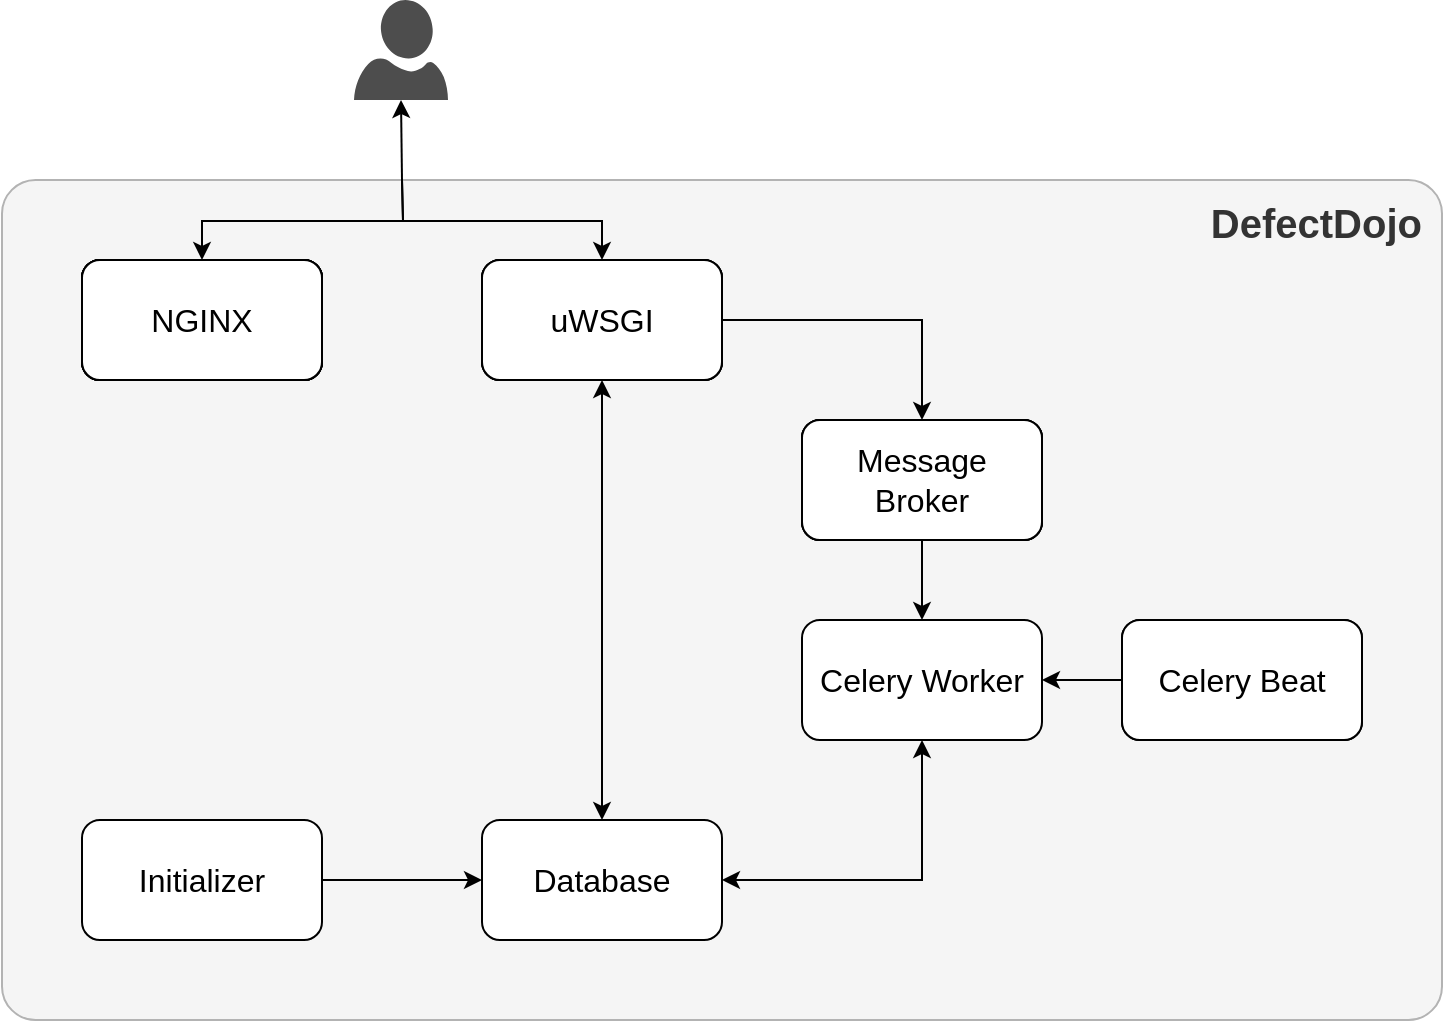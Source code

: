 <mxfile version="14.5.1" type="device"><diagram id="ZZP8Zu6n5XPSBDd6VI2n" name="Seite-1"><mxGraphModel dx="1422" dy="863" grid="1" gridSize="10" guides="1" tooltips="1" connect="1" arrows="1" fold="1" page="1" pageScale="1" pageWidth="1169" pageHeight="827" math="0" shadow="0"><root><mxCell id="0"/><mxCell id="1" parent="0"/><mxCell id="qDOIHDmrKmDG1vFTujrx-7" value="&lt;b style=&quot;font-size: 20px;&quot;&gt;DefectDojo&lt;/b&gt;" style="rounded=1;whiteSpace=wrap;html=1;arcSize=4;fillColor=#f5f5f5;fontSize=20;align=right;verticalAlign=top;spacing=5;spacingRight=5;fontColor=#333333;strokeColor=#B3B3B3;" parent="1" vertex="1"><mxGeometry x="120" y="120" width="720" height="420" as="geometry"/></mxCell><mxCell id="qDOIHDmrKmDG1vFTujrx-1" value="NGINX" style="rounded=1;whiteSpace=wrap;html=1;fontSize=16;" parent="1" vertex="1"><mxGeometry x="160" y="160" width="120" height="60" as="geometry"/></mxCell><mxCell id="qDOIHDmrKmDG1vFTujrx-14" style="edgeStyle=orthogonalEdgeStyle;rounded=0;orthogonalLoop=1;jettySize=auto;html=1;exitX=1;exitY=0.5;exitDx=0;exitDy=0;entryX=0.5;entryY=0;entryDx=0;entryDy=0;fontSize=16;" parent="1" source="qDOIHDmrKmDG1vFTujrx-2" target="qDOIHDmrKmDG1vFTujrx-13" edge="1"><mxGeometry relative="1" as="geometry"/></mxCell><mxCell id="qDOIHDmrKmDG1vFTujrx-2" value="uWSGI" style="rounded=1;whiteSpace=wrap;html=1;fontSize=16;" parent="1" vertex="1"><mxGeometry x="360" y="160" width="120" height="60" as="geometry"/></mxCell><mxCell id="qDOIHDmrKmDG1vFTujrx-3" value="Database" style="rounded=1;whiteSpace=wrap;html=1;fontSize=16;" parent="1" vertex="1"><mxGeometry x="360" y="440" width="120" height="60" as="geometry"/></mxCell><mxCell id="qDOIHDmrKmDG1vFTujrx-4" value="Celery Worker" style="rounded=1;whiteSpace=wrap;html=1;fontSize=16;" parent="1" vertex="1"><mxGeometry x="520" y="340" width="120" height="60" as="geometry"/></mxCell><mxCell id="qDOIHDmrKmDG1vFTujrx-5" value="Celery Beat" style="rounded=1;whiteSpace=wrap;html=1;fontSize=16;" parent="1" vertex="1"><mxGeometry x="680" y="340" width="120" height="60" as="geometry"/></mxCell><mxCell id="qDOIHDmrKmDG1vFTujrx-6" value="" style="aspect=fixed;pointerEvents=1;shadow=0;dashed=0;html=1;strokeColor=none;labelPosition=center;verticalLabelPosition=bottom;verticalAlign=top;align=center;shape=mxgraph.azure.user;fontSize=16;fillColor=#4D4D4D;" parent="1" vertex="1"><mxGeometry x="296" y="30" width="47" height="50" as="geometry"/></mxCell><mxCell id="qDOIHDmrKmDG1vFTujrx-8" value="" style="endArrow=none;html=1;exitX=0.5;exitY=0;exitDx=0;exitDy=0;endFill=0;startArrow=classic;startFill=1;fontSize=16;edgeStyle=orthogonalEdgeStyle;rounded=0;entryX=0.5;entryY=1;entryDx=0;entryDy=0;" parent="1" source="qDOIHDmrKmDG1vFTujrx-1" edge="1"><mxGeometry width="50" height="50" relative="1" as="geometry"><mxPoint x="270" y="300" as="sourcePoint"/><mxPoint x="320.0" y="120" as="targetPoint"/></mxGeometry></mxCell><mxCell id="qDOIHDmrKmDG1vFTujrx-9" value="" style="endArrow=none;html=1;exitX=0.5;exitY=0;exitDx=0;exitDy=0;endFill=0;startArrow=classic;startFill=1;fontSize=16;edgeStyle=orthogonalEdgeStyle;rounded=0;entryX=0.5;entryY=1;entryDx=0;entryDy=0;" parent="1" source="qDOIHDmrKmDG1vFTujrx-2" edge="1"><mxGeometry width="50" height="50" relative="1" as="geometry"><mxPoint x="230" y="170" as="sourcePoint"/><mxPoint x="320.0" y="120" as="targetPoint"/></mxGeometry></mxCell><mxCell id="qDOIHDmrKmDG1vFTujrx-11" value="" style="endArrow=classic;html=1;exitX=0.5;exitY=0;exitDx=0;exitDy=0;endFill=1;startArrow=classic;startFill=1;entryX=0.5;entryY=1;entryDx=0;entryDy=0;fontSize=16;" parent="1" source="qDOIHDmrKmDG1vFTujrx-3" target="qDOIHDmrKmDG1vFTujrx-2" edge="1"><mxGeometry width="50" height="50" relative="1" as="geometry"><mxPoint x="430" y="170" as="sourcePoint"/><mxPoint x="330" y="130" as="targetPoint"/></mxGeometry></mxCell><mxCell id="qDOIHDmrKmDG1vFTujrx-12" value="" style="endArrow=classic;html=1;exitX=1;exitY=0.5;exitDx=0;exitDy=0;startArrow=classic;startFill=1;endFill=1;entryX=0.5;entryY=1;entryDx=0;entryDy=0;edgeStyle=orthogonalEdgeStyle;rounded=0;fontSize=16;" parent="1" source="qDOIHDmrKmDG1vFTujrx-3" target="qDOIHDmrKmDG1vFTujrx-4" edge="1"><mxGeometry width="50" height="50" relative="1" as="geometry"><mxPoint x="437.56" y="228.5" as="sourcePoint"/><mxPoint x="230" y="410" as="targetPoint"/></mxGeometry></mxCell><mxCell id="qDOIHDmrKmDG1vFTujrx-15" style="edgeStyle=orthogonalEdgeStyle;rounded=0;orthogonalLoop=1;jettySize=auto;html=1;exitX=0.5;exitY=1;exitDx=0;exitDy=0;entryX=0.5;entryY=0;entryDx=0;entryDy=0;fontSize=16;" parent="1" source="qDOIHDmrKmDG1vFTujrx-13" target="qDOIHDmrKmDG1vFTujrx-4" edge="1"><mxGeometry relative="1" as="geometry"/></mxCell><mxCell id="qDOIHDmrKmDG1vFTujrx-13" value="RabbitMQ" style="rounded=1;whiteSpace=wrap;html=1;fontSize=16;" parent="1" vertex="1"><mxGeometry x="520" y="240" width="120" height="60" as="geometry"/></mxCell><mxCell id="qDOIHDmrKmDG1vFTujrx-18" style="edgeStyle=orthogonalEdgeStyle;rounded=0;orthogonalLoop=1;jettySize=auto;html=1;exitX=0;exitY=0.5;exitDx=0;exitDy=0;entryX=1;entryY=0.5;entryDx=0;entryDy=0;fontSize=16;" parent="1" source="qDOIHDmrKmDG1vFTujrx-5" target="qDOIHDmrKmDG1vFTujrx-4" edge="1"><mxGeometry relative="1" as="geometry"><mxPoint x="590" y="310" as="sourcePoint"/><mxPoint x="590" y="350" as="targetPoint"/></mxGeometry></mxCell><mxCell id="qDOIHDmrKmDG1vFTujrx-19" value="NGINX" style="rounded=1;whiteSpace=wrap;html=1;fontSize=16;" parent="1" vertex="1"><mxGeometry x="160" y="160" width="120" height="60" as="geometry"/></mxCell><mxCell id="qDOIHDmrKmDG1vFTujrx-20" value="uWSGI" style="rounded=1;whiteSpace=wrap;html=1;fontSize=16;" parent="1" vertex="1"><mxGeometry x="360" y="160" width="120" height="60" as="geometry"/></mxCell><mxCell id="qDOIHDmrKmDG1vFTujrx-21" value="RabbitMQ" style="rounded=1;whiteSpace=wrap;html=1;fontSize=16;" parent="1" vertex="1"><mxGeometry x="520" y="240" width="120" height="60" as="geometry"/></mxCell><mxCell id="qDOIHDmrKmDG1vFTujrx-22" value="NGINX" style="rounded=1;whiteSpace=wrap;html=1;fontSize=16;" parent="1" vertex="1"><mxGeometry x="160" y="160" width="120" height="60" as="geometry"/></mxCell><mxCell id="qDOIHDmrKmDG1vFTujrx-23" value="uWSGI" style="rounded=1;whiteSpace=wrap;html=1;fontSize=16;" parent="1" vertex="1"><mxGeometry x="360" y="160" width="120" height="60" as="geometry"/></mxCell><mxCell id="qDOIHDmrKmDG1vFTujrx-24" value="Message&lt;br&gt;Broker" style="rounded=1;whiteSpace=wrap;html=1;fontSize=16;" parent="1" vertex="1"><mxGeometry x="520" y="240" width="120" height="60" as="geometry"/></mxCell><mxCell id="qDOIHDmrKmDG1vFTujrx-25" value="Celery Beat" style="rounded=1;whiteSpace=wrap;html=1;fontSize=16;" parent="1" vertex="1"><mxGeometry x="680" y="340" width="120" height="60" as="geometry"/></mxCell><mxCell id="qDOIHDmrKmDG1vFTujrx-26" value="" style="endArrow=classic;html=1;endFill=1;startArrow=none;startFill=0;fontSize=16;entryX=0.5;entryY=1;entryDx=0;entryDy=0;entryPerimeter=0;exitX=0.5;exitY=1;exitDx=0;exitDy=0;" parent="1" target="qDOIHDmrKmDG1vFTujrx-6" edge="1"><mxGeometry width="50" height="50" relative="1" as="geometry"><mxPoint x="320.0" y="120" as="sourcePoint"/><mxPoint x="330" y="130" as="targetPoint"/></mxGeometry></mxCell><mxCell id="qDOIHDmrKmDG1vFTujrx-27" value="NGINX" style="rounded=1;whiteSpace=wrap;html=1;fontSize=16;" parent="1" vertex="1"><mxGeometry x="160" y="160" width="120" height="60" as="geometry"/></mxCell><mxCell id="qDOIHDmrKmDG1vFTujrx-29" value="NGINX" style="rounded=1;whiteSpace=wrap;html=1;fontSize=16;" parent="1" vertex="1"><mxGeometry x="160" y="160" width="120" height="60" as="geometry"/></mxCell><mxCell id="NelTCLavVRySMfsXcr1T-1" value="Initializer" style="rounded=1;whiteSpace=wrap;html=1;fontSize=16;" parent="1" vertex="1"><mxGeometry x="160" y="440" width="120" height="60" as="geometry"/></mxCell><mxCell id="NelTCLavVRySMfsXcr1T-2" style="edgeStyle=orthogonalEdgeStyle;rounded=0;orthogonalLoop=1;jettySize=auto;html=1;exitX=1;exitY=0.5;exitDx=0;exitDy=0;entryX=0;entryY=0.5;entryDx=0;entryDy=0;fontSize=16;" parent="1" source="NelTCLavVRySMfsXcr1T-1" target="qDOIHDmrKmDG1vFTujrx-3" edge="1"><mxGeometry relative="1" as="geometry"><mxPoint x="590" y="310" as="sourcePoint"/><mxPoint x="590" y="350" as="targetPoint"/></mxGeometry></mxCell></root></mxGraphModel></diagram></mxfile>
